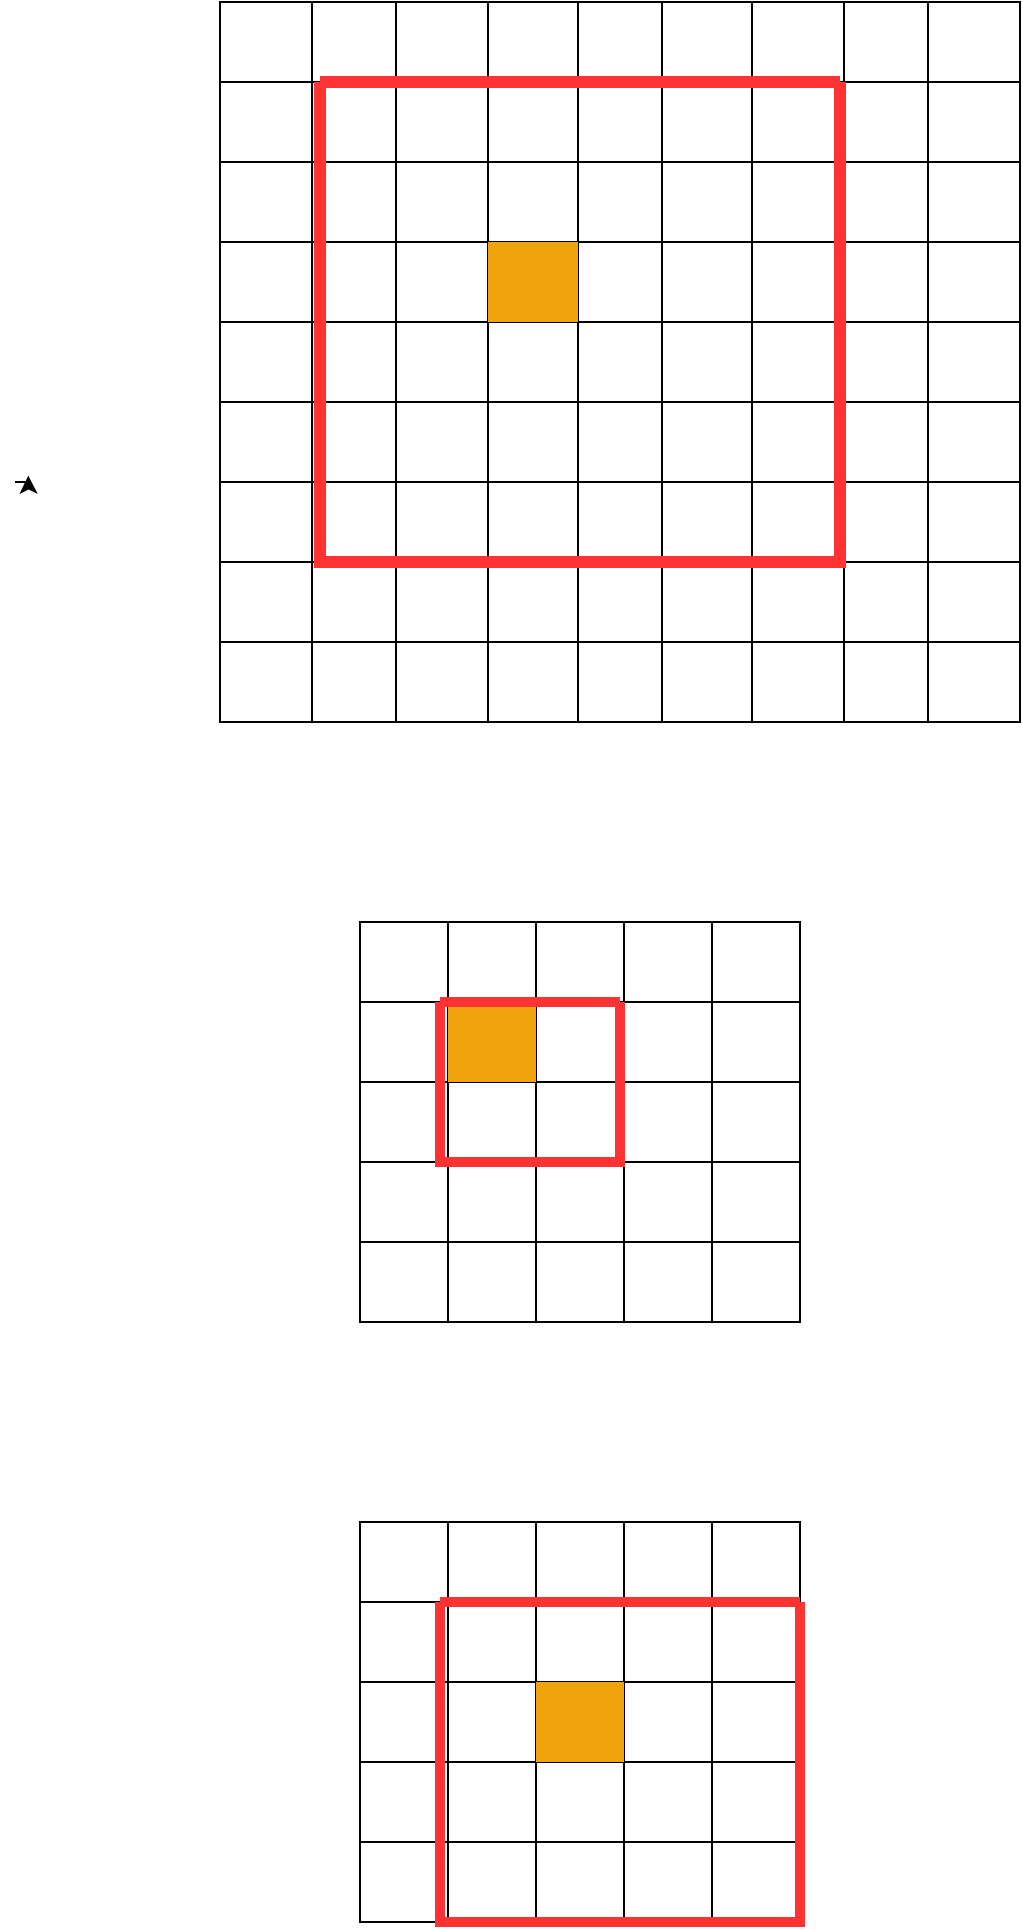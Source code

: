 <mxfile version="14.8.5" type="github">
  <diagram id="qVj__1jxc_U7gUrbAWG0" name="第 1 页">
    <mxGraphModel dx="2062" dy="1160" grid="1" gridSize="10" guides="1" tooltips="1" connect="1" arrows="1" fold="1" page="1" pageScale="1" pageWidth="827" pageHeight="1169" math="0" shadow="0">
      <root>
        <mxCell id="0" />
        <mxCell id="1" parent="0" />
        <mxCell id="ZMaBbFyFWC1W5k3W71gB-207" style="edgeStyle=orthogonalEdgeStyle;rounded=0;orthogonalLoop=1;jettySize=auto;html=1;exitX=0.75;exitY=0;exitDx=0;exitDy=0;entryX=0.883;entryY=-0.08;entryDx=0;entryDy=0;entryPerimeter=0;" edge="1" parent="1">
          <mxGeometry relative="1" as="geometry">
            <mxPoint x="87.5" y="300" as="sourcePoint" />
            <mxPoint x="94.15" y="296.8" as="targetPoint" />
          </mxGeometry>
        </mxCell>
        <mxCell id="ZMaBbFyFWC1W5k3W71gB-268" value="" style="shape=table;startSize=0;container=1;collapsible=0;childLayout=tableLayout;" vertex="1" parent="1">
          <mxGeometry x="260" y="520" width="220" height="200" as="geometry" />
        </mxCell>
        <mxCell id="ZMaBbFyFWC1W5k3W71gB-269" value="" style="shape=partialRectangle;collapsible=0;dropTarget=0;pointerEvents=0;fillColor=none;top=0;left=0;bottom=0;right=0;points=[[0,0.5],[1,0.5]];portConstraint=eastwest;" vertex="1" parent="ZMaBbFyFWC1W5k3W71gB-268">
          <mxGeometry width="220" height="40" as="geometry" />
        </mxCell>
        <mxCell id="ZMaBbFyFWC1W5k3W71gB-270" value="" style="shape=partialRectangle;html=1;whiteSpace=wrap;connectable=0;overflow=hidden;fillColor=none;top=0;left=0;bottom=0;right=0;" vertex="1" parent="ZMaBbFyFWC1W5k3W71gB-269">
          <mxGeometry width="44" height="40" as="geometry" />
        </mxCell>
        <mxCell id="ZMaBbFyFWC1W5k3W71gB-271" value="" style="shape=partialRectangle;html=1;whiteSpace=wrap;connectable=0;overflow=hidden;fillColor=none;top=0;left=0;bottom=0;right=0;" vertex="1" parent="ZMaBbFyFWC1W5k3W71gB-269">
          <mxGeometry x="44" width="44" height="40" as="geometry" />
        </mxCell>
        <mxCell id="ZMaBbFyFWC1W5k3W71gB-272" value="" style="shape=partialRectangle;html=1;whiteSpace=wrap;connectable=0;overflow=hidden;fillColor=none;top=0;left=0;bottom=0;right=0;" vertex="1" parent="ZMaBbFyFWC1W5k3W71gB-269">
          <mxGeometry x="88" width="44" height="40" as="geometry" />
        </mxCell>
        <mxCell id="ZMaBbFyFWC1W5k3W71gB-273" value="" style="shape=partialRectangle;html=1;whiteSpace=wrap;connectable=0;overflow=hidden;fillColor=none;top=0;left=0;bottom=0;right=0;" vertex="1" parent="ZMaBbFyFWC1W5k3W71gB-269">
          <mxGeometry x="132" width="44" height="40" as="geometry" />
        </mxCell>
        <mxCell id="ZMaBbFyFWC1W5k3W71gB-274" value="" style="shape=partialRectangle;html=1;whiteSpace=wrap;connectable=0;overflow=hidden;fillColor=none;top=0;left=0;bottom=0;right=0;" vertex="1" parent="ZMaBbFyFWC1W5k3W71gB-269">
          <mxGeometry x="176" width="44" height="40" as="geometry" />
        </mxCell>
        <mxCell id="ZMaBbFyFWC1W5k3W71gB-275" value="" style="shape=partialRectangle;collapsible=0;dropTarget=0;pointerEvents=0;fillColor=none;top=0;left=0;bottom=0;right=0;points=[[0,0.5],[1,0.5]];portConstraint=eastwest;" vertex="1" parent="ZMaBbFyFWC1W5k3W71gB-268">
          <mxGeometry y="40" width="220" height="40" as="geometry" />
        </mxCell>
        <mxCell id="ZMaBbFyFWC1W5k3W71gB-276" value="" style="shape=partialRectangle;html=1;whiteSpace=wrap;connectable=0;overflow=hidden;fillColor=none;top=0;left=0;bottom=0;right=0;" vertex="1" parent="ZMaBbFyFWC1W5k3W71gB-275">
          <mxGeometry width="44" height="40" as="geometry" />
        </mxCell>
        <mxCell id="ZMaBbFyFWC1W5k3W71gB-277" value="" style="shape=partialRectangle;html=1;whiteSpace=wrap;connectable=0;overflow=hidden;fillColor=#f0a30a;top=0;left=0;bottom=0;right=0;strokeColor=#BD7000;fontColor=#000000;" vertex="1" parent="ZMaBbFyFWC1W5k3W71gB-275">
          <mxGeometry x="44" width="44" height="40" as="geometry" />
        </mxCell>
        <mxCell id="ZMaBbFyFWC1W5k3W71gB-278" value="" style="shape=partialRectangle;html=1;whiteSpace=wrap;connectable=0;overflow=hidden;fillColor=none;top=0;left=0;bottom=0;right=0;" vertex="1" parent="ZMaBbFyFWC1W5k3W71gB-275">
          <mxGeometry x="88" width="44" height="40" as="geometry" />
        </mxCell>
        <mxCell id="ZMaBbFyFWC1W5k3W71gB-279" value="" style="shape=partialRectangle;html=1;whiteSpace=wrap;connectable=0;overflow=hidden;fillColor=none;top=0;left=0;bottom=0;right=0;" vertex="1" parent="ZMaBbFyFWC1W5k3W71gB-275">
          <mxGeometry x="132" width="44" height="40" as="geometry" />
        </mxCell>
        <mxCell id="ZMaBbFyFWC1W5k3W71gB-280" value="" style="shape=partialRectangle;html=1;whiteSpace=wrap;connectable=0;overflow=hidden;fillColor=none;top=0;left=0;bottom=0;right=0;" vertex="1" parent="ZMaBbFyFWC1W5k3W71gB-275">
          <mxGeometry x="176" width="44" height="40" as="geometry" />
        </mxCell>
        <mxCell id="ZMaBbFyFWC1W5k3W71gB-281" value="" style="shape=partialRectangle;collapsible=0;dropTarget=0;pointerEvents=0;fillColor=none;top=0;left=0;bottom=0;right=0;points=[[0,0.5],[1,0.5]];portConstraint=eastwest;" vertex="1" parent="ZMaBbFyFWC1W5k3W71gB-268">
          <mxGeometry y="80" width="220" height="40" as="geometry" />
        </mxCell>
        <mxCell id="ZMaBbFyFWC1W5k3W71gB-282" value="" style="shape=partialRectangle;html=1;whiteSpace=wrap;connectable=0;overflow=hidden;fillColor=none;top=0;left=0;bottom=0;right=0;" vertex="1" parent="ZMaBbFyFWC1W5k3W71gB-281">
          <mxGeometry width="44" height="40" as="geometry" />
        </mxCell>
        <mxCell id="ZMaBbFyFWC1W5k3W71gB-283" value="" style="shape=partialRectangle;html=1;whiteSpace=wrap;connectable=0;overflow=hidden;fillColor=none;top=0;left=0;bottom=0;right=0;" vertex="1" parent="ZMaBbFyFWC1W5k3W71gB-281">
          <mxGeometry x="44" width="44" height="40" as="geometry" />
        </mxCell>
        <mxCell id="ZMaBbFyFWC1W5k3W71gB-284" value="" style="shape=partialRectangle;html=1;whiteSpace=wrap;connectable=0;overflow=hidden;fillColor=none;top=0;left=0;bottom=0;right=0;" vertex="1" parent="ZMaBbFyFWC1W5k3W71gB-281">
          <mxGeometry x="88" width="44" height="40" as="geometry" />
        </mxCell>
        <mxCell id="ZMaBbFyFWC1W5k3W71gB-285" value="" style="shape=partialRectangle;html=1;whiteSpace=wrap;connectable=0;overflow=hidden;fillColor=none;top=0;left=0;bottom=0;right=0;" vertex="1" parent="ZMaBbFyFWC1W5k3W71gB-281">
          <mxGeometry x="132" width="44" height="40" as="geometry" />
        </mxCell>
        <mxCell id="ZMaBbFyFWC1W5k3W71gB-286" value="" style="shape=partialRectangle;html=1;whiteSpace=wrap;connectable=0;overflow=hidden;fillColor=none;top=0;left=0;bottom=0;right=0;" vertex="1" parent="ZMaBbFyFWC1W5k3W71gB-281">
          <mxGeometry x="176" width="44" height="40" as="geometry" />
        </mxCell>
        <mxCell id="ZMaBbFyFWC1W5k3W71gB-287" value="" style="shape=partialRectangle;collapsible=0;dropTarget=0;pointerEvents=0;fillColor=none;top=0;left=0;bottom=0;right=0;points=[[0,0.5],[1,0.5]];portConstraint=eastwest;" vertex="1" parent="ZMaBbFyFWC1W5k3W71gB-268">
          <mxGeometry y="120" width="220" height="40" as="geometry" />
        </mxCell>
        <mxCell id="ZMaBbFyFWC1W5k3W71gB-288" value="" style="shape=partialRectangle;html=1;whiteSpace=wrap;connectable=0;overflow=hidden;fillColor=none;top=0;left=0;bottom=0;right=0;" vertex="1" parent="ZMaBbFyFWC1W5k3W71gB-287">
          <mxGeometry width="44" height="40" as="geometry" />
        </mxCell>
        <mxCell id="ZMaBbFyFWC1W5k3W71gB-289" value="" style="shape=partialRectangle;html=1;whiteSpace=wrap;connectable=0;overflow=hidden;fillColor=none;top=0;left=0;bottom=0;right=0;" vertex="1" parent="ZMaBbFyFWC1W5k3W71gB-287">
          <mxGeometry x="44" width="44" height="40" as="geometry" />
        </mxCell>
        <mxCell id="ZMaBbFyFWC1W5k3W71gB-290" value="" style="shape=partialRectangle;html=1;whiteSpace=wrap;connectable=0;overflow=hidden;fillColor=none;top=0;left=0;bottom=0;right=0;" vertex="1" parent="ZMaBbFyFWC1W5k3W71gB-287">
          <mxGeometry x="88" width="44" height="40" as="geometry" />
        </mxCell>
        <mxCell id="ZMaBbFyFWC1W5k3W71gB-291" value="" style="shape=partialRectangle;html=1;whiteSpace=wrap;connectable=0;overflow=hidden;fillColor=none;top=0;left=0;bottom=0;right=0;" vertex="1" parent="ZMaBbFyFWC1W5k3W71gB-287">
          <mxGeometry x="132" width="44" height="40" as="geometry" />
        </mxCell>
        <mxCell id="ZMaBbFyFWC1W5k3W71gB-292" value="" style="shape=partialRectangle;html=1;whiteSpace=wrap;connectable=0;overflow=hidden;fillColor=none;top=0;left=0;bottom=0;right=0;" vertex="1" parent="ZMaBbFyFWC1W5k3W71gB-287">
          <mxGeometry x="176" width="44" height="40" as="geometry" />
        </mxCell>
        <mxCell id="ZMaBbFyFWC1W5k3W71gB-293" value="" style="shape=partialRectangle;collapsible=0;dropTarget=0;pointerEvents=0;fillColor=none;top=0;left=0;bottom=0;right=0;points=[[0,0.5],[1,0.5]];portConstraint=eastwest;" vertex="1" parent="ZMaBbFyFWC1W5k3W71gB-268">
          <mxGeometry y="160" width="220" height="40" as="geometry" />
        </mxCell>
        <mxCell id="ZMaBbFyFWC1W5k3W71gB-294" value="" style="shape=partialRectangle;html=1;whiteSpace=wrap;connectable=0;overflow=hidden;fillColor=none;top=0;left=0;bottom=0;right=0;" vertex="1" parent="ZMaBbFyFWC1W5k3W71gB-293">
          <mxGeometry width="44" height="40" as="geometry" />
        </mxCell>
        <mxCell id="ZMaBbFyFWC1W5k3W71gB-295" value="" style="shape=partialRectangle;html=1;whiteSpace=wrap;connectable=0;overflow=hidden;fillColor=none;top=0;left=0;bottom=0;right=0;" vertex="1" parent="ZMaBbFyFWC1W5k3W71gB-293">
          <mxGeometry x="44" width="44" height="40" as="geometry" />
        </mxCell>
        <mxCell id="ZMaBbFyFWC1W5k3W71gB-296" value="" style="shape=partialRectangle;html=1;whiteSpace=wrap;connectable=0;overflow=hidden;fillColor=none;top=0;left=0;bottom=0;right=0;" vertex="1" parent="ZMaBbFyFWC1W5k3W71gB-293">
          <mxGeometry x="88" width="44" height="40" as="geometry" />
        </mxCell>
        <mxCell id="ZMaBbFyFWC1W5k3W71gB-297" value="" style="shape=partialRectangle;html=1;whiteSpace=wrap;connectable=0;overflow=hidden;fillColor=none;top=0;left=0;bottom=0;right=0;" vertex="1" parent="ZMaBbFyFWC1W5k3W71gB-293">
          <mxGeometry x="132" width="44" height="40" as="geometry" />
        </mxCell>
        <mxCell id="ZMaBbFyFWC1W5k3W71gB-298" value="" style="shape=partialRectangle;html=1;whiteSpace=wrap;connectable=0;overflow=hidden;fillColor=none;top=0;left=0;bottom=0;right=0;" vertex="1" parent="ZMaBbFyFWC1W5k3W71gB-293">
          <mxGeometry x="176" width="44" height="40" as="geometry" />
        </mxCell>
        <mxCell id="ZMaBbFyFWC1W5k3W71gB-299" value="" style="swimlane;startSize=0;strokeWidth=5;fillColor=#FF3333;strokeColor=#FF3333;" vertex="1" parent="1">
          <mxGeometry x="300" y="560" width="90" height="80" as="geometry" />
        </mxCell>
        <mxCell id="ZMaBbFyFWC1W5k3W71gB-300" value="" style="shape=table;startSize=0;container=1;collapsible=0;childLayout=tableLayout;" vertex="1" parent="1">
          <mxGeometry x="260" y="820" width="220" height="200" as="geometry" />
        </mxCell>
        <mxCell id="ZMaBbFyFWC1W5k3W71gB-301" value="" style="shape=partialRectangle;collapsible=0;dropTarget=0;pointerEvents=0;fillColor=none;top=0;left=0;bottom=0;right=0;points=[[0,0.5],[1,0.5]];portConstraint=eastwest;" vertex="1" parent="ZMaBbFyFWC1W5k3W71gB-300">
          <mxGeometry width="220" height="40" as="geometry" />
        </mxCell>
        <mxCell id="ZMaBbFyFWC1W5k3W71gB-302" value="" style="shape=partialRectangle;html=1;whiteSpace=wrap;connectable=0;overflow=hidden;fillColor=none;top=0;left=0;bottom=0;right=0;" vertex="1" parent="ZMaBbFyFWC1W5k3W71gB-301">
          <mxGeometry width="44" height="40" as="geometry" />
        </mxCell>
        <mxCell id="ZMaBbFyFWC1W5k3W71gB-303" value="" style="shape=partialRectangle;html=1;whiteSpace=wrap;connectable=0;overflow=hidden;fillColor=none;top=0;left=0;bottom=0;right=0;" vertex="1" parent="ZMaBbFyFWC1W5k3W71gB-301">
          <mxGeometry x="44" width="44" height="40" as="geometry" />
        </mxCell>
        <mxCell id="ZMaBbFyFWC1W5k3W71gB-304" value="" style="shape=partialRectangle;html=1;whiteSpace=wrap;connectable=0;overflow=hidden;fillColor=none;top=0;left=0;bottom=0;right=0;" vertex="1" parent="ZMaBbFyFWC1W5k3W71gB-301">
          <mxGeometry x="88" width="44" height="40" as="geometry" />
        </mxCell>
        <mxCell id="ZMaBbFyFWC1W5k3W71gB-305" value="" style="shape=partialRectangle;html=1;whiteSpace=wrap;connectable=0;overflow=hidden;fillColor=none;top=0;left=0;bottom=0;right=0;" vertex="1" parent="ZMaBbFyFWC1W5k3W71gB-301">
          <mxGeometry x="132" width="44" height="40" as="geometry" />
        </mxCell>
        <mxCell id="ZMaBbFyFWC1W5k3W71gB-306" value="" style="shape=partialRectangle;html=1;whiteSpace=wrap;connectable=0;overflow=hidden;fillColor=none;top=0;left=0;bottom=0;right=0;" vertex="1" parent="ZMaBbFyFWC1W5k3W71gB-301">
          <mxGeometry x="176" width="44" height="40" as="geometry" />
        </mxCell>
        <mxCell id="ZMaBbFyFWC1W5k3W71gB-307" value="" style="shape=partialRectangle;collapsible=0;dropTarget=0;pointerEvents=0;fillColor=none;top=0;left=0;bottom=0;right=0;points=[[0,0.5],[1,0.5]];portConstraint=eastwest;" vertex="1" parent="ZMaBbFyFWC1W5k3W71gB-300">
          <mxGeometry y="40" width="220" height="40" as="geometry" />
        </mxCell>
        <mxCell id="ZMaBbFyFWC1W5k3W71gB-308" value="" style="shape=partialRectangle;html=1;whiteSpace=wrap;connectable=0;overflow=hidden;fillColor=none;top=0;left=0;bottom=0;right=0;" vertex="1" parent="ZMaBbFyFWC1W5k3W71gB-307">
          <mxGeometry width="44" height="40" as="geometry" />
        </mxCell>
        <mxCell id="ZMaBbFyFWC1W5k3W71gB-309" value="" style="shape=partialRectangle;html=1;whiteSpace=wrap;connectable=0;overflow=hidden;fillColor=none;top=0;left=0;bottom=0;right=0;" vertex="1" parent="ZMaBbFyFWC1W5k3W71gB-307">
          <mxGeometry x="44" width="44" height="40" as="geometry" />
        </mxCell>
        <mxCell id="ZMaBbFyFWC1W5k3W71gB-310" value="" style="shape=partialRectangle;html=1;whiteSpace=wrap;connectable=0;overflow=hidden;fillColor=none;top=0;left=0;bottom=0;right=0;" vertex="1" parent="ZMaBbFyFWC1W5k3W71gB-307">
          <mxGeometry x="88" width="44" height="40" as="geometry" />
        </mxCell>
        <mxCell id="ZMaBbFyFWC1W5k3W71gB-311" value="" style="shape=partialRectangle;html=1;whiteSpace=wrap;connectable=0;overflow=hidden;fillColor=none;top=0;left=0;bottom=0;right=0;" vertex="1" parent="ZMaBbFyFWC1W5k3W71gB-307">
          <mxGeometry x="132" width="44" height="40" as="geometry" />
        </mxCell>
        <mxCell id="ZMaBbFyFWC1W5k3W71gB-312" value="" style="shape=partialRectangle;html=1;whiteSpace=wrap;connectable=0;overflow=hidden;fillColor=none;top=0;left=0;bottom=0;right=0;" vertex="1" parent="ZMaBbFyFWC1W5k3W71gB-307">
          <mxGeometry x="176" width="44" height="40" as="geometry" />
        </mxCell>
        <mxCell id="ZMaBbFyFWC1W5k3W71gB-313" value="" style="shape=partialRectangle;collapsible=0;dropTarget=0;pointerEvents=0;fillColor=none;top=0;left=0;bottom=0;right=0;points=[[0,0.5],[1,0.5]];portConstraint=eastwest;" vertex="1" parent="ZMaBbFyFWC1W5k3W71gB-300">
          <mxGeometry y="80" width="220" height="40" as="geometry" />
        </mxCell>
        <mxCell id="ZMaBbFyFWC1W5k3W71gB-314" value="" style="shape=partialRectangle;html=1;whiteSpace=wrap;connectable=0;overflow=hidden;fillColor=none;top=0;left=0;bottom=0;right=0;" vertex="1" parent="ZMaBbFyFWC1W5k3W71gB-313">
          <mxGeometry width="44" height="40" as="geometry" />
        </mxCell>
        <mxCell id="ZMaBbFyFWC1W5k3W71gB-315" value="" style="shape=partialRectangle;html=1;whiteSpace=wrap;connectable=0;overflow=hidden;fillColor=none;top=0;left=0;bottom=0;right=0;" vertex="1" parent="ZMaBbFyFWC1W5k3W71gB-313">
          <mxGeometry x="44" width="44" height="40" as="geometry" />
        </mxCell>
        <mxCell id="ZMaBbFyFWC1W5k3W71gB-316" value="" style="shape=partialRectangle;html=1;whiteSpace=wrap;connectable=0;overflow=hidden;fillColor=#f0a30a;top=0;left=0;bottom=0;right=0;strokeColor=#BD7000;fontColor=#000000;" vertex="1" parent="ZMaBbFyFWC1W5k3W71gB-313">
          <mxGeometry x="88" width="44" height="40" as="geometry" />
        </mxCell>
        <mxCell id="ZMaBbFyFWC1W5k3W71gB-317" value="" style="shape=partialRectangle;html=1;whiteSpace=wrap;connectable=0;overflow=hidden;fillColor=none;top=0;left=0;bottom=0;right=0;" vertex="1" parent="ZMaBbFyFWC1W5k3W71gB-313">
          <mxGeometry x="132" width="44" height="40" as="geometry" />
        </mxCell>
        <mxCell id="ZMaBbFyFWC1W5k3W71gB-318" value="" style="shape=partialRectangle;html=1;whiteSpace=wrap;connectable=0;overflow=hidden;fillColor=none;top=0;left=0;bottom=0;right=0;" vertex="1" parent="ZMaBbFyFWC1W5k3W71gB-313">
          <mxGeometry x="176" width="44" height="40" as="geometry" />
        </mxCell>
        <mxCell id="ZMaBbFyFWC1W5k3W71gB-319" value="" style="shape=partialRectangle;collapsible=0;dropTarget=0;pointerEvents=0;fillColor=none;top=0;left=0;bottom=0;right=0;points=[[0,0.5],[1,0.5]];portConstraint=eastwest;" vertex="1" parent="ZMaBbFyFWC1W5k3W71gB-300">
          <mxGeometry y="120" width="220" height="40" as="geometry" />
        </mxCell>
        <mxCell id="ZMaBbFyFWC1W5k3W71gB-320" value="" style="shape=partialRectangle;html=1;whiteSpace=wrap;connectable=0;overflow=hidden;fillColor=none;top=0;left=0;bottom=0;right=0;" vertex="1" parent="ZMaBbFyFWC1W5k3W71gB-319">
          <mxGeometry width="44" height="40" as="geometry" />
        </mxCell>
        <mxCell id="ZMaBbFyFWC1W5k3W71gB-321" value="" style="shape=partialRectangle;html=1;whiteSpace=wrap;connectable=0;overflow=hidden;fillColor=none;top=0;left=0;bottom=0;right=0;" vertex="1" parent="ZMaBbFyFWC1W5k3W71gB-319">
          <mxGeometry x="44" width="44" height="40" as="geometry" />
        </mxCell>
        <mxCell id="ZMaBbFyFWC1W5k3W71gB-322" value="" style="shape=partialRectangle;html=1;whiteSpace=wrap;connectable=0;overflow=hidden;fillColor=none;top=0;left=0;bottom=0;right=0;" vertex="1" parent="ZMaBbFyFWC1W5k3W71gB-319">
          <mxGeometry x="88" width="44" height="40" as="geometry" />
        </mxCell>
        <mxCell id="ZMaBbFyFWC1W5k3W71gB-323" value="" style="shape=partialRectangle;html=1;whiteSpace=wrap;connectable=0;overflow=hidden;fillColor=none;top=0;left=0;bottom=0;right=0;" vertex="1" parent="ZMaBbFyFWC1W5k3W71gB-319">
          <mxGeometry x="132" width="44" height="40" as="geometry" />
        </mxCell>
        <mxCell id="ZMaBbFyFWC1W5k3W71gB-324" value="" style="shape=partialRectangle;html=1;whiteSpace=wrap;connectable=0;overflow=hidden;fillColor=none;top=0;left=0;bottom=0;right=0;" vertex="1" parent="ZMaBbFyFWC1W5k3W71gB-319">
          <mxGeometry x="176" width="44" height="40" as="geometry" />
        </mxCell>
        <mxCell id="ZMaBbFyFWC1W5k3W71gB-325" value="" style="shape=partialRectangle;collapsible=0;dropTarget=0;pointerEvents=0;fillColor=none;top=0;left=0;bottom=0;right=0;points=[[0,0.5],[1,0.5]];portConstraint=eastwest;" vertex="1" parent="ZMaBbFyFWC1W5k3W71gB-300">
          <mxGeometry y="160" width="220" height="40" as="geometry" />
        </mxCell>
        <mxCell id="ZMaBbFyFWC1W5k3W71gB-326" value="" style="shape=partialRectangle;html=1;whiteSpace=wrap;connectable=0;overflow=hidden;fillColor=none;top=0;left=0;bottom=0;right=0;" vertex="1" parent="ZMaBbFyFWC1W5k3W71gB-325">
          <mxGeometry width="44" height="40" as="geometry" />
        </mxCell>
        <mxCell id="ZMaBbFyFWC1W5k3W71gB-327" value="" style="shape=partialRectangle;html=1;whiteSpace=wrap;connectable=0;overflow=hidden;fillColor=none;top=0;left=0;bottom=0;right=0;" vertex="1" parent="ZMaBbFyFWC1W5k3W71gB-325">
          <mxGeometry x="44" width="44" height="40" as="geometry" />
        </mxCell>
        <mxCell id="ZMaBbFyFWC1W5k3W71gB-328" value="" style="shape=partialRectangle;html=1;whiteSpace=wrap;connectable=0;overflow=hidden;fillColor=none;top=0;left=0;bottom=0;right=0;" vertex="1" parent="ZMaBbFyFWC1W5k3W71gB-325">
          <mxGeometry x="88" width="44" height="40" as="geometry" />
        </mxCell>
        <mxCell id="ZMaBbFyFWC1W5k3W71gB-329" value="" style="shape=partialRectangle;html=1;whiteSpace=wrap;connectable=0;overflow=hidden;fillColor=none;top=0;left=0;bottom=0;right=0;" vertex="1" parent="ZMaBbFyFWC1W5k3W71gB-325">
          <mxGeometry x="132" width="44" height="40" as="geometry" />
        </mxCell>
        <mxCell id="ZMaBbFyFWC1W5k3W71gB-330" value="" style="shape=partialRectangle;html=1;whiteSpace=wrap;connectable=0;overflow=hidden;fillColor=none;top=0;left=0;bottom=0;right=0;" vertex="1" parent="ZMaBbFyFWC1W5k3W71gB-325">
          <mxGeometry x="176" width="44" height="40" as="geometry" />
        </mxCell>
        <mxCell id="ZMaBbFyFWC1W5k3W71gB-331" value="" style="swimlane;startSize=0;strokeColor=#FF3333;strokeWidth=5;fillColor=#FF3333;" vertex="1" parent="1">
          <mxGeometry x="300" y="860" width="180" height="160" as="geometry" />
        </mxCell>
        <mxCell id="ZMaBbFyFWC1W5k3W71gB-332" value="" style="shape=table;startSize=0;container=1;collapsible=0;childLayout=tableLayout;" vertex="1" parent="1">
          <mxGeometry x="190" y="60" width="400" height="360" as="geometry" />
        </mxCell>
        <mxCell id="ZMaBbFyFWC1W5k3W71gB-333" value="" style="shape=partialRectangle;collapsible=0;dropTarget=0;pointerEvents=0;fillColor=none;top=0;left=0;bottom=0;right=0;points=[[0,0.5],[1,0.5]];portConstraint=eastwest;" vertex="1" parent="ZMaBbFyFWC1W5k3W71gB-332">
          <mxGeometry width="400" height="40" as="geometry" />
        </mxCell>
        <mxCell id="ZMaBbFyFWC1W5k3W71gB-334" value="" style="shape=partialRectangle;html=1;whiteSpace=wrap;connectable=0;overflow=hidden;fillColor=none;top=0;left=0;bottom=0;right=0;" vertex="1" parent="ZMaBbFyFWC1W5k3W71gB-333">
          <mxGeometry width="46" height="40" as="geometry" />
        </mxCell>
        <mxCell id="ZMaBbFyFWC1W5k3W71gB-335" value="" style="shape=partialRectangle;html=1;whiteSpace=wrap;connectable=0;overflow=hidden;fillColor=none;top=0;left=0;bottom=0;right=0;" vertex="1" parent="ZMaBbFyFWC1W5k3W71gB-333">
          <mxGeometry x="46" width="42" height="40" as="geometry" />
        </mxCell>
        <mxCell id="ZMaBbFyFWC1W5k3W71gB-336" value="" style="shape=partialRectangle;html=1;whiteSpace=wrap;connectable=0;overflow=hidden;fillColor=none;top=0;left=0;bottom=0;right=0;" vertex="1" parent="ZMaBbFyFWC1W5k3W71gB-333">
          <mxGeometry x="88" width="46" height="40" as="geometry" />
        </mxCell>
        <mxCell id="ZMaBbFyFWC1W5k3W71gB-337" value="" style="shape=partialRectangle;html=1;whiteSpace=wrap;connectable=0;overflow=hidden;fillColor=none;top=0;left=0;bottom=0;right=0;" vertex="1" parent="ZMaBbFyFWC1W5k3W71gB-333">
          <mxGeometry x="134" width="45" height="40" as="geometry" />
        </mxCell>
        <mxCell id="ZMaBbFyFWC1W5k3W71gB-338" value="" style="shape=partialRectangle;html=1;whiteSpace=wrap;connectable=0;overflow=hidden;fillColor=none;top=0;left=0;bottom=0;right=0;" vertex="1" parent="ZMaBbFyFWC1W5k3W71gB-333">
          <mxGeometry x="179" width="42" height="40" as="geometry" />
        </mxCell>
        <mxCell id="ZMaBbFyFWC1W5k3W71gB-339" value="" style="shape=partialRectangle;html=1;whiteSpace=wrap;connectable=0;overflow=hidden;fillColor=none;top=0;left=0;bottom=0;right=0;" vertex="1" parent="ZMaBbFyFWC1W5k3W71gB-333">
          <mxGeometry x="221" width="45" height="40" as="geometry" />
        </mxCell>
        <mxCell id="ZMaBbFyFWC1W5k3W71gB-340" value="" style="shape=partialRectangle;html=1;whiteSpace=wrap;connectable=0;overflow=hidden;fillColor=none;top=0;left=0;bottom=0;right=0;" vertex="1" parent="ZMaBbFyFWC1W5k3W71gB-333">
          <mxGeometry x="266" width="46" height="40" as="geometry" />
        </mxCell>
        <mxCell id="ZMaBbFyFWC1W5k3W71gB-341" value="" style="shape=partialRectangle;html=1;whiteSpace=wrap;connectable=0;overflow=hidden;fillColor=none;top=0;left=0;bottom=0;right=0;" vertex="1" parent="ZMaBbFyFWC1W5k3W71gB-333">
          <mxGeometry x="312" width="42" height="40" as="geometry" />
        </mxCell>
        <mxCell id="ZMaBbFyFWC1W5k3W71gB-342" value="" style="shape=partialRectangle;html=1;whiteSpace=wrap;connectable=0;overflow=hidden;fillColor=none;top=0;left=0;bottom=0;right=0;" vertex="1" parent="ZMaBbFyFWC1W5k3W71gB-333">
          <mxGeometry x="354" width="46" height="40" as="geometry" />
        </mxCell>
        <mxCell id="ZMaBbFyFWC1W5k3W71gB-343" value="" style="shape=partialRectangle;collapsible=0;dropTarget=0;pointerEvents=0;fillColor=none;top=0;left=0;bottom=0;right=0;points=[[0,0.5],[1,0.5]];portConstraint=eastwest;" vertex="1" parent="ZMaBbFyFWC1W5k3W71gB-332">
          <mxGeometry y="40" width="400" height="40" as="geometry" />
        </mxCell>
        <mxCell id="ZMaBbFyFWC1W5k3W71gB-344" value="" style="shape=partialRectangle;html=1;whiteSpace=wrap;connectable=0;overflow=hidden;fillColor=none;top=0;left=0;bottom=0;right=0;" vertex="1" parent="ZMaBbFyFWC1W5k3W71gB-343">
          <mxGeometry width="46" height="40" as="geometry" />
        </mxCell>
        <mxCell id="ZMaBbFyFWC1W5k3W71gB-345" value="" style="shape=partialRectangle;html=1;whiteSpace=wrap;connectable=0;overflow=hidden;fillColor=none;top=0;left=0;bottom=0;right=0;" vertex="1" parent="ZMaBbFyFWC1W5k3W71gB-343">
          <mxGeometry x="46" width="42" height="40" as="geometry" />
        </mxCell>
        <mxCell id="ZMaBbFyFWC1W5k3W71gB-346" value="" style="shape=partialRectangle;html=1;whiteSpace=wrap;connectable=0;overflow=hidden;fillColor=none;top=0;left=0;bottom=0;right=0;" vertex="1" parent="ZMaBbFyFWC1W5k3W71gB-343">
          <mxGeometry x="88" width="46" height="40" as="geometry" />
        </mxCell>
        <mxCell id="ZMaBbFyFWC1W5k3W71gB-347" value="" style="shape=partialRectangle;html=1;whiteSpace=wrap;connectable=0;overflow=hidden;fillColor=none;top=0;left=0;bottom=0;right=0;" vertex="1" parent="ZMaBbFyFWC1W5k3W71gB-343">
          <mxGeometry x="134" width="45" height="40" as="geometry" />
        </mxCell>
        <mxCell id="ZMaBbFyFWC1W5k3W71gB-348" value="" style="shape=partialRectangle;html=1;whiteSpace=wrap;connectable=0;overflow=hidden;fillColor=none;top=0;left=0;bottom=0;right=0;" vertex="1" parent="ZMaBbFyFWC1W5k3W71gB-343">
          <mxGeometry x="179" width="42" height="40" as="geometry" />
        </mxCell>
        <mxCell id="ZMaBbFyFWC1W5k3W71gB-349" value="" style="shape=partialRectangle;html=1;whiteSpace=wrap;connectable=0;overflow=hidden;fillColor=none;top=0;left=0;bottom=0;right=0;" vertex="1" parent="ZMaBbFyFWC1W5k3W71gB-343">
          <mxGeometry x="221" width="45" height="40" as="geometry" />
        </mxCell>
        <mxCell id="ZMaBbFyFWC1W5k3W71gB-350" value="" style="shape=partialRectangle;html=1;whiteSpace=wrap;connectable=0;overflow=hidden;fillColor=none;top=0;left=0;bottom=0;right=0;" vertex="1" parent="ZMaBbFyFWC1W5k3W71gB-343">
          <mxGeometry x="266" width="46" height="40" as="geometry" />
        </mxCell>
        <mxCell id="ZMaBbFyFWC1W5k3W71gB-351" value="" style="shape=partialRectangle;html=1;whiteSpace=wrap;connectable=0;overflow=hidden;fillColor=none;top=0;left=0;bottom=0;right=0;" vertex="1" parent="ZMaBbFyFWC1W5k3W71gB-343">
          <mxGeometry x="312" width="42" height="40" as="geometry" />
        </mxCell>
        <mxCell id="ZMaBbFyFWC1W5k3W71gB-352" value="" style="shape=partialRectangle;html=1;whiteSpace=wrap;connectable=0;overflow=hidden;fillColor=none;top=0;left=0;bottom=0;right=0;" vertex="1" parent="ZMaBbFyFWC1W5k3W71gB-343">
          <mxGeometry x="354" width="46" height="40" as="geometry" />
        </mxCell>
        <mxCell id="ZMaBbFyFWC1W5k3W71gB-353" value="" style="shape=partialRectangle;collapsible=0;dropTarget=0;pointerEvents=0;fillColor=none;top=0;left=0;bottom=0;right=0;points=[[0,0.5],[1,0.5]];portConstraint=eastwest;" vertex="1" parent="ZMaBbFyFWC1W5k3W71gB-332">
          <mxGeometry y="80" width="400" height="40" as="geometry" />
        </mxCell>
        <mxCell id="ZMaBbFyFWC1W5k3W71gB-354" value="" style="shape=partialRectangle;html=1;whiteSpace=wrap;connectable=0;overflow=hidden;fillColor=none;top=0;left=0;bottom=0;right=0;" vertex="1" parent="ZMaBbFyFWC1W5k3W71gB-353">
          <mxGeometry width="46" height="40" as="geometry" />
        </mxCell>
        <mxCell id="ZMaBbFyFWC1W5k3W71gB-355" value="" style="shape=partialRectangle;html=1;whiteSpace=wrap;connectable=0;overflow=hidden;fillColor=none;top=0;left=0;bottom=0;right=0;" vertex="1" parent="ZMaBbFyFWC1W5k3W71gB-353">
          <mxGeometry x="46" width="42" height="40" as="geometry" />
        </mxCell>
        <mxCell id="ZMaBbFyFWC1W5k3W71gB-356" value="" style="shape=partialRectangle;html=1;whiteSpace=wrap;connectable=0;overflow=hidden;fillColor=none;top=0;left=0;bottom=0;right=0;" vertex="1" parent="ZMaBbFyFWC1W5k3W71gB-353">
          <mxGeometry x="88" width="46" height="40" as="geometry" />
        </mxCell>
        <mxCell id="ZMaBbFyFWC1W5k3W71gB-357" value="" style="shape=partialRectangle;html=1;whiteSpace=wrap;connectable=0;overflow=hidden;fillColor=none;top=0;left=0;bottom=0;right=0;" vertex="1" parent="ZMaBbFyFWC1W5k3W71gB-353">
          <mxGeometry x="134" width="45" height="40" as="geometry" />
        </mxCell>
        <mxCell id="ZMaBbFyFWC1W5k3W71gB-358" value="" style="shape=partialRectangle;html=1;whiteSpace=wrap;connectable=0;overflow=hidden;fillColor=none;top=0;left=0;bottom=0;right=0;" vertex="1" parent="ZMaBbFyFWC1W5k3W71gB-353">
          <mxGeometry x="179" width="42" height="40" as="geometry" />
        </mxCell>
        <mxCell id="ZMaBbFyFWC1W5k3W71gB-359" value="" style="shape=partialRectangle;html=1;whiteSpace=wrap;connectable=0;overflow=hidden;fillColor=none;top=0;left=0;bottom=0;right=0;" vertex="1" parent="ZMaBbFyFWC1W5k3W71gB-353">
          <mxGeometry x="221" width="45" height="40" as="geometry" />
        </mxCell>
        <mxCell id="ZMaBbFyFWC1W5k3W71gB-360" value="" style="shape=partialRectangle;html=1;whiteSpace=wrap;connectable=0;overflow=hidden;fillColor=none;top=0;left=0;bottom=0;right=0;" vertex="1" parent="ZMaBbFyFWC1W5k3W71gB-353">
          <mxGeometry x="266" width="46" height="40" as="geometry" />
        </mxCell>
        <mxCell id="ZMaBbFyFWC1W5k3W71gB-361" value="" style="shape=partialRectangle;html=1;whiteSpace=wrap;connectable=0;overflow=hidden;fillColor=none;top=0;left=0;bottom=0;right=0;" vertex="1" parent="ZMaBbFyFWC1W5k3W71gB-353">
          <mxGeometry x="312" width="42" height="40" as="geometry" />
        </mxCell>
        <mxCell id="ZMaBbFyFWC1W5k3W71gB-362" value="" style="shape=partialRectangle;html=1;whiteSpace=wrap;connectable=0;overflow=hidden;fillColor=none;top=0;left=0;bottom=0;right=0;" vertex="1" parent="ZMaBbFyFWC1W5k3W71gB-353">
          <mxGeometry x="354" width="46" height="40" as="geometry" />
        </mxCell>
        <mxCell id="ZMaBbFyFWC1W5k3W71gB-363" value="" style="shape=partialRectangle;collapsible=0;dropTarget=0;pointerEvents=0;fillColor=none;top=0;left=0;bottom=0;right=0;points=[[0,0.5],[1,0.5]];portConstraint=eastwest;" vertex="1" parent="ZMaBbFyFWC1W5k3W71gB-332">
          <mxGeometry y="120" width="400" height="40" as="geometry" />
        </mxCell>
        <mxCell id="ZMaBbFyFWC1W5k3W71gB-364" value="" style="shape=partialRectangle;html=1;whiteSpace=wrap;connectable=0;overflow=hidden;fillColor=none;top=0;left=0;bottom=0;right=0;" vertex="1" parent="ZMaBbFyFWC1W5k3W71gB-363">
          <mxGeometry width="46" height="40" as="geometry" />
        </mxCell>
        <mxCell id="ZMaBbFyFWC1W5k3W71gB-365" value="" style="shape=partialRectangle;html=1;whiteSpace=wrap;connectable=0;overflow=hidden;fillColor=none;top=0;left=0;bottom=0;right=0;" vertex="1" parent="ZMaBbFyFWC1W5k3W71gB-363">
          <mxGeometry x="46" width="42" height="40" as="geometry" />
        </mxCell>
        <mxCell id="ZMaBbFyFWC1W5k3W71gB-366" value="" style="shape=partialRectangle;html=1;whiteSpace=wrap;connectable=0;overflow=hidden;fillColor=none;top=0;left=0;bottom=0;right=0;" vertex="1" parent="ZMaBbFyFWC1W5k3W71gB-363">
          <mxGeometry x="88" width="46" height="40" as="geometry" />
        </mxCell>
        <mxCell id="ZMaBbFyFWC1W5k3W71gB-367" value="" style="shape=partialRectangle;html=1;whiteSpace=wrap;connectable=0;overflow=hidden;fillColor=#f0a30a;top=0;left=0;bottom=0;right=0;strokeColor=#BD7000;fontColor=#000000;" vertex="1" parent="ZMaBbFyFWC1W5k3W71gB-363">
          <mxGeometry x="134" width="45" height="40" as="geometry" />
        </mxCell>
        <mxCell id="ZMaBbFyFWC1W5k3W71gB-368" value="" style="shape=partialRectangle;html=1;whiteSpace=wrap;connectable=0;overflow=hidden;fillColor=none;top=0;left=0;bottom=0;right=0;" vertex="1" parent="ZMaBbFyFWC1W5k3W71gB-363">
          <mxGeometry x="179" width="42" height="40" as="geometry" />
        </mxCell>
        <mxCell id="ZMaBbFyFWC1W5k3W71gB-369" value="" style="shape=partialRectangle;html=1;whiteSpace=wrap;connectable=0;overflow=hidden;fillColor=none;top=0;left=0;bottom=0;right=0;" vertex="1" parent="ZMaBbFyFWC1W5k3W71gB-363">
          <mxGeometry x="221" width="45" height="40" as="geometry" />
        </mxCell>
        <mxCell id="ZMaBbFyFWC1W5k3W71gB-370" value="" style="shape=partialRectangle;html=1;whiteSpace=wrap;connectable=0;overflow=hidden;fillColor=none;top=0;left=0;bottom=0;right=0;" vertex="1" parent="ZMaBbFyFWC1W5k3W71gB-363">
          <mxGeometry x="266" width="46" height="40" as="geometry" />
        </mxCell>
        <mxCell id="ZMaBbFyFWC1W5k3W71gB-371" value="" style="shape=partialRectangle;html=1;whiteSpace=wrap;connectable=0;overflow=hidden;fillColor=none;top=0;left=0;bottom=0;right=0;" vertex="1" parent="ZMaBbFyFWC1W5k3W71gB-363">
          <mxGeometry x="312" width="42" height="40" as="geometry" />
        </mxCell>
        <mxCell id="ZMaBbFyFWC1W5k3W71gB-372" value="" style="shape=partialRectangle;html=1;whiteSpace=wrap;connectable=0;overflow=hidden;fillColor=none;top=0;left=0;bottom=0;right=0;" vertex="1" parent="ZMaBbFyFWC1W5k3W71gB-363">
          <mxGeometry x="354" width="46" height="40" as="geometry" />
        </mxCell>
        <mxCell id="ZMaBbFyFWC1W5k3W71gB-373" value="" style="shape=partialRectangle;collapsible=0;dropTarget=0;pointerEvents=0;fillColor=none;top=0;left=0;bottom=0;right=0;points=[[0,0.5],[1,0.5]];portConstraint=eastwest;" vertex="1" parent="ZMaBbFyFWC1W5k3W71gB-332">
          <mxGeometry y="160" width="400" height="40" as="geometry" />
        </mxCell>
        <mxCell id="ZMaBbFyFWC1W5k3W71gB-374" value="" style="shape=partialRectangle;html=1;whiteSpace=wrap;connectable=0;overflow=hidden;fillColor=none;top=0;left=0;bottom=0;right=0;" vertex="1" parent="ZMaBbFyFWC1W5k3W71gB-373">
          <mxGeometry width="46" height="40" as="geometry" />
        </mxCell>
        <mxCell id="ZMaBbFyFWC1W5k3W71gB-375" value="" style="shape=partialRectangle;html=1;whiteSpace=wrap;connectable=0;overflow=hidden;fillColor=none;top=0;left=0;bottom=0;right=0;" vertex="1" parent="ZMaBbFyFWC1W5k3W71gB-373">
          <mxGeometry x="46" width="42" height="40" as="geometry" />
        </mxCell>
        <mxCell id="ZMaBbFyFWC1W5k3W71gB-376" value="" style="shape=partialRectangle;html=1;whiteSpace=wrap;connectable=0;overflow=hidden;fillColor=none;top=0;left=0;bottom=0;right=0;" vertex="1" parent="ZMaBbFyFWC1W5k3W71gB-373">
          <mxGeometry x="88" width="46" height="40" as="geometry" />
        </mxCell>
        <mxCell id="ZMaBbFyFWC1W5k3W71gB-377" value="" style="shape=partialRectangle;html=1;whiteSpace=wrap;connectable=0;overflow=hidden;fillColor=none;top=0;left=0;bottom=0;right=0;" vertex="1" parent="ZMaBbFyFWC1W5k3W71gB-373">
          <mxGeometry x="134" width="45" height="40" as="geometry" />
        </mxCell>
        <mxCell id="ZMaBbFyFWC1W5k3W71gB-378" value="" style="shape=partialRectangle;html=1;whiteSpace=wrap;connectable=0;overflow=hidden;fillColor=none;top=0;left=0;bottom=0;right=0;" vertex="1" parent="ZMaBbFyFWC1W5k3W71gB-373">
          <mxGeometry x="179" width="42" height="40" as="geometry" />
        </mxCell>
        <mxCell id="ZMaBbFyFWC1W5k3W71gB-379" value="" style="shape=partialRectangle;html=1;whiteSpace=wrap;connectable=0;overflow=hidden;fillColor=none;top=0;left=0;bottom=0;right=0;" vertex="1" parent="ZMaBbFyFWC1W5k3W71gB-373">
          <mxGeometry x="221" width="45" height="40" as="geometry" />
        </mxCell>
        <mxCell id="ZMaBbFyFWC1W5k3W71gB-380" value="" style="shape=partialRectangle;html=1;whiteSpace=wrap;connectable=0;overflow=hidden;fillColor=none;top=0;left=0;bottom=0;right=0;" vertex="1" parent="ZMaBbFyFWC1W5k3W71gB-373">
          <mxGeometry x="266" width="46" height="40" as="geometry" />
        </mxCell>
        <mxCell id="ZMaBbFyFWC1W5k3W71gB-381" value="" style="shape=partialRectangle;html=1;whiteSpace=wrap;connectable=0;overflow=hidden;fillColor=none;top=0;left=0;bottom=0;right=0;" vertex="1" parent="ZMaBbFyFWC1W5k3W71gB-373">
          <mxGeometry x="312" width="42" height="40" as="geometry" />
        </mxCell>
        <mxCell id="ZMaBbFyFWC1W5k3W71gB-382" value="" style="shape=partialRectangle;html=1;whiteSpace=wrap;connectable=0;overflow=hidden;fillColor=none;top=0;left=0;bottom=0;right=0;" vertex="1" parent="ZMaBbFyFWC1W5k3W71gB-373">
          <mxGeometry x="354" width="46" height="40" as="geometry" />
        </mxCell>
        <mxCell id="ZMaBbFyFWC1W5k3W71gB-383" value="" style="shape=partialRectangle;collapsible=0;dropTarget=0;pointerEvents=0;fillColor=none;top=0;left=0;bottom=0;right=0;points=[[0,0.5],[1,0.5]];portConstraint=eastwest;" vertex="1" parent="ZMaBbFyFWC1W5k3W71gB-332">
          <mxGeometry y="200" width="400" height="40" as="geometry" />
        </mxCell>
        <mxCell id="ZMaBbFyFWC1W5k3W71gB-384" value="" style="shape=partialRectangle;html=1;whiteSpace=wrap;connectable=0;overflow=hidden;fillColor=none;top=0;left=0;bottom=0;right=0;" vertex="1" parent="ZMaBbFyFWC1W5k3W71gB-383">
          <mxGeometry width="46" height="40" as="geometry" />
        </mxCell>
        <mxCell id="ZMaBbFyFWC1W5k3W71gB-385" value="" style="shape=partialRectangle;html=1;whiteSpace=wrap;connectable=0;overflow=hidden;fillColor=none;top=0;left=0;bottom=0;right=0;" vertex="1" parent="ZMaBbFyFWC1W5k3W71gB-383">
          <mxGeometry x="46" width="42" height="40" as="geometry" />
        </mxCell>
        <mxCell id="ZMaBbFyFWC1W5k3W71gB-386" value="" style="shape=partialRectangle;html=1;whiteSpace=wrap;connectable=0;overflow=hidden;fillColor=none;top=0;left=0;bottom=0;right=0;" vertex="1" parent="ZMaBbFyFWC1W5k3W71gB-383">
          <mxGeometry x="88" width="46" height="40" as="geometry" />
        </mxCell>
        <mxCell id="ZMaBbFyFWC1W5k3W71gB-387" value="" style="shape=partialRectangle;html=1;whiteSpace=wrap;connectable=0;overflow=hidden;fillColor=none;top=0;left=0;bottom=0;right=0;" vertex="1" parent="ZMaBbFyFWC1W5k3W71gB-383">
          <mxGeometry x="134" width="45" height="40" as="geometry" />
        </mxCell>
        <mxCell id="ZMaBbFyFWC1W5k3W71gB-388" value="" style="shape=partialRectangle;html=1;whiteSpace=wrap;connectable=0;overflow=hidden;fillColor=none;top=0;left=0;bottom=0;right=0;" vertex="1" parent="ZMaBbFyFWC1W5k3W71gB-383">
          <mxGeometry x="179" width="42" height="40" as="geometry" />
        </mxCell>
        <mxCell id="ZMaBbFyFWC1W5k3W71gB-389" value="" style="shape=partialRectangle;html=1;whiteSpace=wrap;connectable=0;overflow=hidden;fillColor=none;top=0;left=0;bottom=0;right=0;" vertex="1" parent="ZMaBbFyFWC1W5k3W71gB-383">
          <mxGeometry x="221" width="45" height="40" as="geometry" />
        </mxCell>
        <mxCell id="ZMaBbFyFWC1W5k3W71gB-390" value="" style="shape=partialRectangle;html=1;whiteSpace=wrap;connectable=0;overflow=hidden;fillColor=none;top=0;left=0;bottom=0;right=0;" vertex="1" parent="ZMaBbFyFWC1W5k3W71gB-383">
          <mxGeometry x="266" width="46" height="40" as="geometry" />
        </mxCell>
        <mxCell id="ZMaBbFyFWC1W5k3W71gB-391" value="" style="shape=partialRectangle;html=1;whiteSpace=wrap;connectable=0;overflow=hidden;fillColor=none;top=0;left=0;bottom=0;right=0;" vertex="1" parent="ZMaBbFyFWC1W5k3W71gB-383">
          <mxGeometry x="312" width="42" height="40" as="geometry" />
        </mxCell>
        <mxCell id="ZMaBbFyFWC1W5k3W71gB-392" value="" style="shape=partialRectangle;html=1;whiteSpace=wrap;connectable=0;overflow=hidden;fillColor=none;top=0;left=0;bottom=0;right=0;" vertex="1" parent="ZMaBbFyFWC1W5k3W71gB-383">
          <mxGeometry x="354" width="46" height="40" as="geometry" />
        </mxCell>
        <mxCell id="ZMaBbFyFWC1W5k3W71gB-393" value="" style="shape=partialRectangle;collapsible=0;dropTarget=0;pointerEvents=0;fillColor=none;top=0;left=0;bottom=0;right=0;points=[[0,0.5],[1,0.5]];portConstraint=eastwest;" vertex="1" parent="ZMaBbFyFWC1W5k3W71gB-332">
          <mxGeometry y="240" width="400" height="40" as="geometry" />
        </mxCell>
        <mxCell id="ZMaBbFyFWC1W5k3W71gB-394" value="" style="shape=partialRectangle;html=1;whiteSpace=wrap;connectable=0;overflow=hidden;fillColor=none;top=0;left=0;bottom=0;right=0;" vertex="1" parent="ZMaBbFyFWC1W5k3W71gB-393">
          <mxGeometry width="46" height="40" as="geometry" />
        </mxCell>
        <mxCell id="ZMaBbFyFWC1W5k3W71gB-395" value="" style="shape=partialRectangle;html=1;whiteSpace=wrap;connectable=0;overflow=hidden;fillColor=none;top=0;left=0;bottom=0;right=0;" vertex="1" parent="ZMaBbFyFWC1W5k3W71gB-393">
          <mxGeometry x="46" width="42" height="40" as="geometry" />
        </mxCell>
        <mxCell id="ZMaBbFyFWC1W5k3W71gB-396" value="" style="shape=partialRectangle;html=1;whiteSpace=wrap;connectable=0;overflow=hidden;fillColor=none;top=0;left=0;bottom=0;right=0;" vertex="1" parent="ZMaBbFyFWC1W5k3W71gB-393">
          <mxGeometry x="88" width="46" height="40" as="geometry" />
        </mxCell>
        <mxCell id="ZMaBbFyFWC1W5k3W71gB-397" value="" style="shape=partialRectangle;html=1;whiteSpace=wrap;connectable=0;overflow=hidden;fillColor=none;top=0;left=0;bottom=0;right=0;" vertex="1" parent="ZMaBbFyFWC1W5k3W71gB-393">
          <mxGeometry x="134" width="45" height="40" as="geometry" />
        </mxCell>
        <mxCell id="ZMaBbFyFWC1W5k3W71gB-398" value="" style="shape=partialRectangle;html=1;whiteSpace=wrap;connectable=0;overflow=hidden;fillColor=none;top=0;left=0;bottom=0;right=0;" vertex="1" parent="ZMaBbFyFWC1W5k3W71gB-393">
          <mxGeometry x="179" width="42" height="40" as="geometry" />
        </mxCell>
        <mxCell id="ZMaBbFyFWC1W5k3W71gB-399" value="" style="shape=partialRectangle;html=1;whiteSpace=wrap;connectable=0;overflow=hidden;fillColor=none;top=0;left=0;bottom=0;right=0;" vertex="1" parent="ZMaBbFyFWC1W5k3W71gB-393">
          <mxGeometry x="221" width="45" height="40" as="geometry" />
        </mxCell>
        <mxCell id="ZMaBbFyFWC1W5k3W71gB-400" value="" style="shape=partialRectangle;html=1;whiteSpace=wrap;connectable=0;overflow=hidden;fillColor=none;top=0;left=0;bottom=0;right=0;" vertex="1" parent="ZMaBbFyFWC1W5k3W71gB-393">
          <mxGeometry x="266" width="46" height="40" as="geometry" />
        </mxCell>
        <mxCell id="ZMaBbFyFWC1W5k3W71gB-401" value="" style="shape=partialRectangle;html=1;whiteSpace=wrap;connectable=0;overflow=hidden;fillColor=none;top=0;left=0;bottom=0;right=0;" vertex="1" parent="ZMaBbFyFWC1W5k3W71gB-393">
          <mxGeometry x="312" width="42" height="40" as="geometry" />
        </mxCell>
        <mxCell id="ZMaBbFyFWC1W5k3W71gB-402" value="" style="shape=partialRectangle;html=1;whiteSpace=wrap;connectable=0;overflow=hidden;fillColor=none;top=0;left=0;bottom=0;right=0;" vertex="1" parent="ZMaBbFyFWC1W5k3W71gB-393">
          <mxGeometry x="354" width="46" height="40" as="geometry" />
        </mxCell>
        <mxCell id="ZMaBbFyFWC1W5k3W71gB-403" value="" style="shape=partialRectangle;collapsible=0;dropTarget=0;pointerEvents=0;fillColor=none;top=0;left=0;bottom=0;right=0;points=[[0,0.5],[1,0.5]];portConstraint=eastwest;" vertex="1" parent="ZMaBbFyFWC1W5k3W71gB-332">
          <mxGeometry y="280" width="400" height="40" as="geometry" />
        </mxCell>
        <mxCell id="ZMaBbFyFWC1W5k3W71gB-404" value="" style="shape=partialRectangle;html=1;whiteSpace=wrap;connectable=0;overflow=hidden;fillColor=none;top=0;left=0;bottom=0;right=0;" vertex="1" parent="ZMaBbFyFWC1W5k3W71gB-403">
          <mxGeometry width="46" height="40" as="geometry" />
        </mxCell>
        <mxCell id="ZMaBbFyFWC1W5k3W71gB-405" value="" style="shape=partialRectangle;html=1;whiteSpace=wrap;connectable=0;overflow=hidden;fillColor=none;top=0;left=0;bottom=0;right=0;" vertex="1" parent="ZMaBbFyFWC1W5k3W71gB-403">
          <mxGeometry x="46" width="42" height="40" as="geometry" />
        </mxCell>
        <mxCell id="ZMaBbFyFWC1W5k3W71gB-406" value="" style="shape=partialRectangle;html=1;whiteSpace=wrap;connectable=0;overflow=hidden;fillColor=none;top=0;left=0;bottom=0;right=0;" vertex="1" parent="ZMaBbFyFWC1W5k3W71gB-403">
          <mxGeometry x="88" width="46" height="40" as="geometry" />
        </mxCell>
        <mxCell id="ZMaBbFyFWC1W5k3W71gB-407" value="" style="shape=partialRectangle;html=1;whiteSpace=wrap;connectable=0;overflow=hidden;fillColor=none;top=0;left=0;bottom=0;right=0;" vertex="1" parent="ZMaBbFyFWC1W5k3W71gB-403">
          <mxGeometry x="134" width="45" height="40" as="geometry" />
        </mxCell>
        <mxCell id="ZMaBbFyFWC1W5k3W71gB-408" value="" style="shape=partialRectangle;html=1;whiteSpace=wrap;connectable=0;overflow=hidden;fillColor=none;top=0;left=0;bottom=0;right=0;" vertex="1" parent="ZMaBbFyFWC1W5k3W71gB-403">
          <mxGeometry x="179" width="42" height="40" as="geometry" />
        </mxCell>
        <mxCell id="ZMaBbFyFWC1W5k3W71gB-409" value="" style="shape=partialRectangle;html=1;whiteSpace=wrap;connectable=0;overflow=hidden;fillColor=none;top=0;left=0;bottom=0;right=0;" vertex="1" parent="ZMaBbFyFWC1W5k3W71gB-403">
          <mxGeometry x="221" width="45" height="40" as="geometry" />
        </mxCell>
        <mxCell id="ZMaBbFyFWC1W5k3W71gB-410" value="" style="shape=partialRectangle;html=1;whiteSpace=wrap;connectable=0;overflow=hidden;fillColor=none;top=0;left=0;bottom=0;right=0;" vertex="1" parent="ZMaBbFyFWC1W5k3W71gB-403">
          <mxGeometry x="266" width="46" height="40" as="geometry" />
        </mxCell>
        <mxCell id="ZMaBbFyFWC1W5k3W71gB-411" value="" style="shape=partialRectangle;html=1;whiteSpace=wrap;connectable=0;overflow=hidden;fillColor=none;top=0;left=0;bottom=0;right=0;" vertex="1" parent="ZMaBbFyFWC1W5k3W71gB-403">
          <mxGeometry x="312" width="42" height="40" as="geometry" />
        </mxCell>
        <mxCell id="ZMaBbFyFWC1W5k3W71gB-412" value="" style="shape=partialRectangle;html=1;whiteSpace=wrap;connectable=0;overflow=hidden;fillColor=none;top=0;left=0;bottom=0;right=0;" vertex="1" parent="ZMaBbFyFWC1W5k3W71gB-403">
          <mxGeometry x="354" width="46" height="40" as="geometry" />
        </mxCell>
        <mxCell id="ZMaBbFyFWC1W5k3W71gB-413" value="" style="shape=partialRectangle;collapsible=0;dropTarget=0;pointerEvents=0;fillColor=none;top=0;left=0;bottom=0;right=0;points=[[0,0.5],[1,0.5]];portConstraint=eastwest;" vertex="1" parent="ZMaBbFyFWC1W5k3W71gB-332">
          <mxGeometry y="320" width="400" height="40" as="geometry" />
        </mxCell>
        <mxCell id="ZMaBbFyFWC1W5k3W71gB-414" value="" style="shape=partialRectangle;html=1;whiteSpace=wrap;connectable=0;overflow=hidden;fillColor=none;top=0;left=0;bottom=0;right=0;" vertex="1" parent="ZMaBbFyFWC1W5k3W71gB-413">
          <mxGeometry width="46" height="40" as="geometry" />
        </mxCell>
        <mxCell id="ZMaBbFyFWC1W5k3W71gB-415" value="" style="shape=partialRectangle;html=1;whiteSpace=wrap;connectable=0;overflow=hidden;fillColor=none;top=0;left=0;bottom=0;right=0;" vertex="1" parent="ZMaBbFyFWC1W5k3W71gB-413">
          <mxGeometry x="46" width="42" height="40" as="geometry" />
        </mxCell>
        <mxCell id="ZMaBbFyFWC1W5k3W71gB-416" value="" style="shape=partialRectangle;html=1;whiteSpace=wrap;connectable=0;overflow=hidden;fillColor=none;top=0;left=0;bottom=0;right=0;" vertex="1" parent="ZMaBbFyFWC1W5k3W71gB-413">
          <mxGeometry x="88" width="46" height="40" as="geometry" />
        </mxCell>
        <mxCell id="ZMaBbFyFWC1W5k3W71gB-417" value="" style="shape=partialRectangle;html=1;whiteSpace=wrap;connectable=0;overflow=hidden;fillColor=none;top=0;left=0;bottom=0;right=0;" vertex="1" parent="ZMaBbFyFWC1W5k3W71gB-413">
          <mxGeometry x="134" width="45" height="40" as="geometry" />
        </mxCell>
        <mxCell id="ZMaBbFyFWC1W5k3W71gB-418" value="" style="shape=partialRectangle;html=1;whiteSpace=wrap;connectable=0;overflow=hidden;fillColor=none;top=0;left=0;bottom=0;right=0;" vertex="1" parent="ZMaBbFyFWC1W5k3W71gB-413">
          <mxGeometry x="179" width="42" height="40" as="geometry" />
        </mxCell>
        <mxCell id="ZMaBbFyFWC1W5k3W71gB-419" value="" style="shape=partialRectangle;html=1;whiteSpace=wrap;connectable=0;overflow=hidden;fillColor=none;top=0;left=0;bottom=0;right=0;" vertex="1" parent="ZMaBbFyFWC1W5k3W71gB-413">
          <mxGeometry x="221" width="45" height="40" as="geometry" />
        </mxCell>
        <mxCell id="ZMaBbFyFWC1W5k3W71gB-420" value="" style="shape=partialRectangle;html=1;whiteSpace=wrap;connectable=0;overflow=hidden;fillColor=none;top=0;left=0;bottom=0;right=0;" vertex="1" parent="ZMaBbFyFWC1W5k3W71gB-413">
          <mxGeometry x="266" width="46" height="40" as="geometry" />
        </mxCell>
        <mxCell id="ZMaBbFyFWC1W5k3W71gB-421" value="" style="shape=partialRectangle;html=1;whiteSpace=wrap;connectable=0;overflow=hidden;fillColor=none;top=0;left=0;bottom=0;right=0;" vertex="1" parent="ZMaBbFyFWC1W5k3W71gB-413">
          <mxGeometry x="312" width="42" height="40" as="geometry" />
        </mxCell>
        <mxCell id="ZMaBbFyFWC1W5k3W71gB-422" value="" style="shape=partialRectangle;html=1;whiteSpace=wrap;connectable=0;overflow=hidden;fillColor=none;top=0;left=0;bottom=0;right=0;" vertex="1" parent="ZMaBbFyFWC1W5k3W71gB-413">
          <mxGeometry x="354" width="46" height="40" as="geometry" />
        </mxCell>
        <mxCell id="ZMaBbFyFWC1W5k3W71gB-423" value="" style="swimlane;startSize=0;strokeColor=#FF3333;strokeWidth=6;fillColor=#FF3333;" vertex="1" parent="1">
          <mxGeometry x="240" y="100" width="260" height="240" as="geometry" />
        </mxCell>
      </root>
    </mxGraphModel>
  </diagram>
</mxfile>
